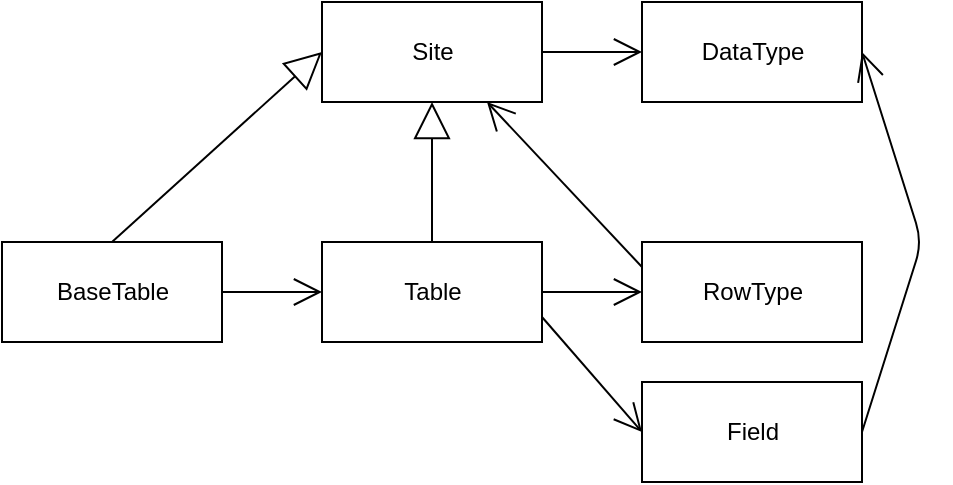 <mxfile>
    <diagram id="jzBEVRv4DWt0B-_P84AI" name="Block">
        <mxGraphModel dx="560" dy="468" grid="1" gridSize="10" guides="1" tooltips="1" connect="1" arrows="1" fold="1" page="1" pageScale="1" pageWidth="850" pageHeight="1100" math="0" shadow="0">
            <root>
                <mxCell id="0"/>
                <mxCell id="1" parent="0"/>
                <mxCell id="6" value="Table" style="html=1;" parent="1" vertex="1">
                    <mxGeometry x="250" y="150" width="110" height="50" as="geometry"/>
                </mxCell>
                <mxCell id="7" value="BaseTable" style="html=1;" parent="1" vertex="1">
                    <mxGeometry x="90" y="150" width="110" height="50" as="geometry"/>
                </mxCell>
                <mxCell id="8" value="" style="endArrow=block;endSize=16;endFill=0;html=1;entryX=0;entryY=0.5;entryDx=0;entryDy=0;exitX=0.5;exitY=0;exitDx=0;exitDy=0;" parent="1" source="7" target="13" edge="1">
                    <mxGeometry width="160" relative="1" as="geometry">
                        <mxPoint x="210" y="270" as="sourcePoint"/>
                        <mxPoint x="370" y="270" as="targetPoint"/>
                    </mxGeometry>
                </mxCell>
                <mxCell id="9" value="RowType" style="html=1;" parent="1" vertex="1">
                    <mxGeometry x="410" y="150" width="110" height="50" as="geometry"/>
                </mxCell>
                <mxCell id="10" value="" style="endArrow=open;endFill=1;endSize=12;html=1;entryX=0;entryY=0.5;entryDx=0;entryDy=0;exitX=1;exitY=0.5;exitDx=0;exitDy=0;" parent="1" source="6" target="9" edge="1">
                    <mxGeometry width="160" relative="1" as="geometry">
                        <mxPoint x="10" y="320" as="sourcePoint"/>
                        <mxPoint x="170" y="320" as="targetPoint"/>
                    </mxGeometry>
                </mxCell>
                <mxCell id="11" value="Field" style="html=1;" parent="1" vertex="1">
                    <mxGeometry x="410" y="220" width="110" height="50" as="geometry"/>
                </mxCell>
                <mxCell id="12" value="" style="endArrow=open;endFill=1;endSize=12;html=1;entryX=0;entryY=0.5;entryDx=0;entryDy=0;exitX=1;exitY=0.75;exitDx=0;exitDy=0;" parent="1" source="6" target="11" edge="1">
                    <mxGeometry width="160" relative="1" as="geometry">
                        <mxPoint x="530" y="210" as="sourcePoint"/>
                        <mxPoint x="420" y="185" as="targetPoint"/>
                    </mxGeometry>
                </mxCell>
                <mxCell id="13" value="Site" style="html=1;" parent="1" vertex="1">
                    <mxGeometry x="250" y="30" width="110" height="50" as="geometry"/>
                </mxCell>
                <mxCell id="14" value="" style="endArrow=block;endSize=16;endFill=0;html=1;entryX=0.5;entryY=1;entryDx=0;entryDy=0;exitX=0.5;exitY=0;exitDx=0;exitDy=0;" parent="1" source="6" target="13" edge="1">
                    <mxGeometry width="160" relative="1" as="geometry">
                        <mxPoint x="100" y="210" as="sourcePoint"/>
                        <mxPoint x="260" y="210" as="targetPoint"/>
                    </mxGeometry>
                </mxCell>
                <mxCell id="15" value="" style="endArrow=open;endFill=1;endSize=12;html=1;entryX=0.75;entryY=1;entryDx=0;entryDy=0;exitX=0;exitY=0.25;exitDx=0;exitDy=0;" parent="1" source="9" target="13" edge="1">
                    <mxGeometry width="160" relative="1" as="geometry">
                        <mxPoint x="370" y="185" as="sourcePoint"/>
                        <mxPoint x="420" y="185" as="targetPoint"/>
                    </mxGeometry>
                </mxCell>
                <mxCell id="LWo221dTGYN8n8E5gyOf-15" value="DataType" style="html=1;" parent="1" vertex="1">
                    <mxGeometry x="410" y="30" width="110" height="50" as="geometry"/>
                </mxCell>
                <mxCell id="LWo221dTGYN8n8E5gyOf-19" value="" style="endArrow=open;endFill=1;endSize=12;html=1;entryX=0;entryY=0.5;entryDx=0;entryDy=0;exitX=1;exitY=0.5;exitDx=0;exitDy=0;" parent="1" source="13" target="LWo221dTGYN8n8E5gyOf-15" edge="1">
                    <mxGeometry width="160" relative="1" as="geometry">
                        <mxPoint x="420" y="172.5" as="sourcePoint"/>
                        <mxPoint x="342.5" y="90" as="targetPoint"/>
                    </mxGeometry>
                </mxCell>
                <mxCell id="LWo221dTGYN8n8E5gyOf-20" value="" style="endArrow=open;endFill=1;endSize=12;html=1;entryX=1;entryY=0.5;entryDx=0;entryDy=0;exitX=1;exitY=0.5;exitDx=0;exitDy=0;" parent="1" source="11" target="LWo221dTGYN8n8E5gyOf-15" edge="1">
                    <mxGeometry width="160" relative="1" as="geometry">
                        <mxPoint x="370" y="65" as="sourcePoint"/>
                        <mxPoint x="420" y="65" as="targetPoint"/>
                        <Array as="points">
                            <mxPoint x="550" y="150"/>
                        </Array>
                    </mxGeometry>
                </mxCell>
                <mxCell id="lKu0ukoPVPj8RNmvoOTe-15" value="" style="endArrow=open;endFill=1;endSize=12;html=1;entryX=0;entryY=0.5;entryDx=0;entryDy=0;exitX=1;exitY=0.5;exitDx=0;exitDy=0;" parent="1" source="7" target="6" edge="1">
                    <mxGeometry width="160" relative="1" as="geometry">
                        <mxPoint x="420" y="172.5" as="sourcePoint"/>
                        <mxPoint x="342.5" y="90" as="targetPoint"/>
                    </mxGeometry>
                </mxCell>
            </root>
        </mxGraphModel>
    </diagram>
    <diagram id="0Y03tnmwjRKsyfHbfhrT" name="Class">
        <mxGraphModel dx="560" dy="468" grid="1" gridSize="10" guides="1" tooltips="1" connect="1" arrows="1" fold="1" page="1" pageScale="1" pageWidth="850" pageHeight="1100" math="0" shadow="0">
            <root>
                <mxCell id="lCS4FcYz-aoGhG3HwIAY-0"/>
                <mxCell id="lCS4FcYz-aoGhG3HwIAY-1" parent="lCS4FcYz-aoGhG3HwIAY-0"/>
                <mxCell id="Qm01f0pZvDMRlsNxDoSL-3" value="&lt;span style=&quot;font-weight: 700&quot;&gt;RowType =&amp;nbsp;&lt;/span&gt;std::map&amp;lt;std::string, DataType&amp;gt;" style="html=1;" parent="lCS4FcYz-aoGhG3HwIAY-1" vertex="1">
                    <mxGeometry x="70" y="160" width="250" height="30" as="geometry"/>
                </mxCell>
                <mxCell id="ejOyckR1Vss1DpSD9ATy-0" value="&lt;b&gt;Field =&amp;nbsp;&lt;/b&gt;std::pair&amp;lt;std::string, DataType&amp;gt;" style="html=1;" parent="lCS4FcYz-aoGhG3HwIAY-1" vertex="1">
                    <mxGeometry x="70" y="199" width="230" height="30" as="geometry"/>
                </mxCell>
                <mxCell id="oEdN6mtQf5lMDYdg9PmO-0" value="&lt;&lt;interface&gt;&gt;&#10;Table" style="swimlane;fontStyle=3;align=center;verticalAlign=top;childLayout=stackLayout;horizontal=1;startSize=40;horizontalStack=0;resizeParent=1;resizeParentMax=0;resizeLast=0;collapsible=1;marginBottom=0;" parent="lCS4FcYz-aoGhG3HwIAY-1" vertex="1">
                    <mxGeometry x="70" y="250" width="260" height="160" as="geometry">
                        <mxRectangle x="90" y="300" width="110" height="40" as="alternateBounds"/>
                    </mxGeometry>
                </mxCell>
                <mxCell id="FNnhUNr_KiXnueuTBLAe-34" value="" style="line;strokeWidth=1;fillColor=none;align=left;verticalAlign=middle;spacingTop=-1;spacingLeft=3;spacingRight=3;rotatable=0;labelPosition=right;points=[];portConstraint=eastwest;" parent="oEdN6mtQf5lMDYdg9PmO-0" vertex="1">
                    <mxGeometry y="40" width="260" height="20" as="geometry"/>
                </mxCell>
                <mxCell id="FNnhUNr_KiXnueuTBLAe-35" value="+ insert(RowType): void&#10;+ delete(filter(row: RowType): bool): std::size_t&#10;+ cardinality(): std::size_t&#10;+ degree(): std::size_t&#10;+ begin(): std::iterator&#10;+ end(): std::iterator" style="text;strokeColor=none;fillColor=none;align=left;verticalAlign=top;spacingLeft=4;spacingRight=4;overflow=hidden;rotatable=0;points=[[0,0.5],[1,0.5]];portConstraint=eastwest;fontStyle=2" parent="oEdN6mtQf5lMDYdg9PmO-0" vertex="1">
                    <mxGeometry y="60" width="260" height="100" as="geometry"/>
                </mxCell>
                <mxCell id="FNnhUNr_KiXnueuTBLAe-0" value="&lt;span style=&quot;font-weight: 700&quot;&gt;RowTypeDescriptor =&amp;nbsp;&lt;/span&gt;std::vector&amp;lt;FieldDescriptor&amp;gt;" style="html=1;" parent="lCS4FcYz-aoGhG3HwIAY-1" vertex="1">
                    <mxGeometry x="340" y="160" width="290" height="30" as="geometry"/>
                </mxCell>
                <mxCell id="FNnhUNr_KiXnueuTBLAe-2" value="&lt;span style=&quot;font-weight: 700&quot;&gt;DataType &lt;/span&gt;= std::optional&amp;lt;T&amp;gt;&lt;span style=&quot;color: rgba(0 , 0 , 0 , 0) ; font-family: monospace ; font-size: 0px&quot;&gt;%3CmxGraphModel%3E%3Croot%3E%3CmxCell%20id%3D%220%22%2F%3E%3CmxCell%20id%3D%221%22%20parent%3D%220%22%2F%3E%3CmxCell%20id%3D%222%22%20value%3D%22%26lt%3Bspan%20style%3D%26quot%3Bfont-weight%3A%20700%26quot%3B%26gt%3BRowType%20%3D%26amp%3Bnbsp%3B%26lt%3B%2Fspan%26gt%3Bstd%3A%3Amap%26amp%3Blt%3Bstd%3A%3Astring%2C%20Site%26amp%3Bgt%3B%22%20style%3D%22html%3D1%3B%22%20vertex%3D%221%22%20parent%3D%221%22%3E%3CmxGeometry%20x%3D%2290%22%20y%3D%22190%22%20width%3D%22230%22%20height%3D%2232%22%20as%3D%22geometry%22%2F%3E%3C%2FmxCell%3E%3C%2Froot%3E%3C%2FmxGraphModel%3E&lt;/span&gt;&lt;span style=&quot;color: rgba(0 , 0 , 0 , 0) ; font-family: monospace ; font-size: 0px&quot;&gt;%3CmxGraphModel%3E%3Croot%3E%3CmxCell%20id%3D%220%22%2F%3E%3CmxCell%20id%3D%221%22%20parent%3D%220%22%2F%3E%3CmxCell%20id%3D%222%22%20value%3D%22%26lt%3Bspan%20style%3D%26quot%3Bfont-weight%3A%20700%26quot%3B%26gt%3BRowType%20%3D%26amp%3Bnbsp%3B%26lt%3B%2Fspan%26gt%3Bstd%3A%3Amap%26amp%3Blt%3Bstd%3A%3Astring%2C%20Site%26amp%3Bgt%3B%22%20style%3D%22html%3D1%3B%22%20vertex%3D%221%22%20parent%3D%221%22%3E%3CmxGeometry%20x%3D%2290%22%20y%3D%22190%22%20width%3D%22230%22%20height%3D%2232%22%20as%3D%22geometry%22%2F%3E%3C%2FmxCell%3E%3C%2Froot%3E%3C%2FmxGraphModel%3E&lt;/span&gt;" style="html=1;" parent="lCS4FcYz-aoGhG3HwIAY-1" vertex="1">
                    <mxGeometry x="70" y="120" width="170" height="30" as="geometry"/>
                </mxCell>
                <mxCell id="FNnhUNr_KiXnueuTBLAe-16" value="&lt;span style=&quot;font-weight: 700&quot;&gt;DataTypeDescriptor =&amp;nbsp;&lt;/span&gt;std::variant&amp;lt;&lt;br&gt;IntegerDescriptor&amp;gt;" style="html=1;" parent="lCS4FcYz-aoGhG3HwIAY-1" vertex="1">
                    <mxGeometry x="340" y="120" width="230" height="30" as="geometry"/>
                </mxCell>
                <mxCell id="FNnhUNr_KiXnueuTBLAe-19" value="DataTypeDescriptorBase" style="swimlane;fontStyle=0;childLayout=stackLayout;horizontal=1;startSize=26;fillColor=none;horizontalStack=0;resizeParent=1;resizeParentMax=0;resizeLast=0;collapsible=1;marginBottom=0;" parent="lCS4FcYz-aoGhG3HwIAY-1" vertex="1">
                    <mxGeometry x="910" y="38" width="140" height="52" as="geometry"/>
                </mxCell>
                <mxCell id="FNnhUNr_KiXnueuTBLAe-20" value="+ &lt;static&gt; id: std::string" style="text;strokeColor=none;fillColor=none;align=left;verticalAlign=top;spacingLeft=4;spacingRight=4;overflow=hidden;rotatable=0;points=[[0,0.5],[1,0.5]];portConstraint=eastwest;" parent="FNnhUNr_KiXnueuTBLAe-19" vertex="1">
                    <mxGeometry y="26" width="140" height="26" as="geometry"/>
                </mxCell>
                <mxCell id="FNnhUNr_KiXnueuTBLAe-23" value="IntegerDescriptor" style="swimlane;fontStyle=0;childLayout=stackLayout;horizontal=1;startSize=26;fillColor=none;horizontalStack=0;resizeParent=1;resizeParentMax=0;resizeLast=0;collapsible=1;marginBottom=0;" parent="lCS4FcYz-aoGhG3HwIAY-1" vertex="1">
                    <mxGeometry x="660" y="98" width="210" height="52" as="geometry"/>
                </mxCell>
                <mxCell id="FNnhUNr_KiXnueuTBLAe-24" value="+ &lt;static&gt; id: std::string = &quot;INTEGER&quot;" style="text;strokeColor=none;fillColor=none;align=left;verticalAlign=top;spacingLeft=4;spacingRight=4;overflow=hidden;rotatable=0;points=[[0,0.5],[1,0.5]];portConstraint=eastwest;" parent="FNnhUNr_KiXnueuTBLAe-23" vertex="1">
                    <mxGeometry y="26" width="210" height="26" as="geometry"/>
                </mxCell>
                <mxCell id="FNnhUNr_KiXnueuTBLAe-25" value="" style="endArrow=classic;html=1;entryX=0;entryY=0.5;entryDx=0;entryDy=0;exitX=1;exitY=0.5;exitDx=0;exitDy=0;" parent="lCS4FcYz-aoGhG3HwIAY-1" source="FNnhUNr_KiXnueuTBLAe-16" target="FNnhUNr_KiXnueuTBLAe-24" edge="1">
                    <mxGeometry width="50" height="50" relative="1" as="geometry">
                        <mxPoint x="550" y="90" as="sourcePoint"/>
                        <mxPoint x="600" y="40" as="targetPoint"/>
                    </mxGeometry>
                </mxCell>
                <mxCell id="FNnhUNr_KiXnueuTBLAe-27" value="" style="endArrow=block;endSize=16;endFill=0;html=1;entryX=0;entryY=0.5;entryDx=0;entryDy=0;exitX=1;exitY=0.5;exitDx=0;exitDy=0;" parent="lCS4FcYz-aoGhG3HwIAY-1" source="FNnhUNr_KiXnueuTBLAe-23" target="FNnhUNr_KiXnueuTBLAe-19" edge="1">
                    <mxGeometry x="-0.292" y="5" width="160" relative="1" as="geometry">
                        <mxPoint x="840" y="190" as="sourcePoint"/>
                        <mxPoint x="1000" y="190" as="targetPoint"/>
                        <mxPoint as="offset"/>
                    </mxGeometry>
                </mxCell>
                <mxCell id="FNnhUNr_KiXnueuTBLAe-29" value="FieldDescriptor" style="swimlane;fontStyle=0;childLayout=stackLayout;horizontal=1;startSize=26;fillColor=none;horizontalStack=0;resizeParent=1;resizeParentMax=0;resizeLast=0;collapsible=1;marginBottom=0;" parent="lCS4FcYz-aoGhG3HwIAY-1" vertex="1">
                    <mxGeometry x="340" y="199" width="190" height="104" as="geometry"/>
                </mxCell>
                <mxCell id="FNnhUNr_KiXnueuTBLAe-30" value="+ name: std::string" style="text;strokeColor=none;fillColor=none;align=left;verticalAlign=top;spacingLeft=4;spacingRight=4;overflow=hidden;rotatable=0;points=[[0,0.5],[1,0.5]];portConstraint=eastwest;" parent="FNnhUNr_KiXnueuTBLAe-29" vertex="1">
                    <mxGeometry y="26" width="190" height="26" as="geometry"/>
                </mxCell>
                <mxCell id="FNnhUNr_KiXnueuTBLAe-31" value="+ dataType: DataTypeDescriptor" style="text;strokeColor=none;fillColor=none;align=left;verticalAlign=top;spacingLeft=4;spacingRight=4;overflow=hidden;rotatable=0;points=[[0,0.5],[1,0.5]];portConstraint=eastwest;" parent="FNnhUNr_KiXnueuTBLAe-29" vertex="1">
                    <mxGeometry y="52" width="190" height="26" as="geometry"/>
                </mxCell>
                <mxCell id="FNnhUNr_KiXnueuTBLAe-32" value="+ position: std::size_t" style="text;strokeColor=none;fillColor=none;align=left;verticalAlign=top;spacingLeft=4;spacingRight=4;overflow=hidden;rotatable=0;points=[[0,0.5],[1,0.5]];portConstraint=eastwest;" parent="FNnhUNr_KiXnueuTBLAe-29" vertex="1">
                    <mxGeometry y="78" width="190" height="26" as="geometry"/>
                </mxCell>
                <mxCell id="FNnhUNr_KiXnueuTBLAe-37" value="&lt;span style=&quot;font-weight: 700&quot;&gt;Site&amp;nbsp;&lt;/span&gt;= std::optional&amp;lt;T&amp;gt;&lt;span style=&quot;color: rgba(0 , 0 , 0 , 0) ; font-family: monospace ; font-size: 0px&quot;&gt;%3CmxGraphModel%3E%3Croot%3E%3CmxCell%20id%3D%220%22%2F%3E%3CmxCell%20id%3D%221%22%20parent%3D%220%22%2F%3E%3CmxCell%20id%3D%222%22%20value%3D%22%26lt%3Bspan%20style%3D%26quot%3Bfont-weight%3A%20700%26quot%3B%26gt%3BRowType%20%3D%26amp%3Bnbsp%3B%26lt%3B%2Fspan%26gt%3Bstd%3A%3Amap%26amp%3Blt%3Bstd%3A%3Astring%2C%20Site%26amp%3Bgt%3B%22%20style%3D%22html%3D1%3B%22%20vertex%3D%221%22%20parent%3D%221%22%3E%3CmxGeometry%20x%3D%2290%22%20y%3D%22190%22%20width%3D%22230%22%20height%3D%2232%22%20as%3D%22geometry%22%2F%3E%3C%2FmxCell%3E%3C%2Froot%3E%3C%2FmxGraphModel%3E&lt;/span&gt;&lt;span style=&quot;color: rgba(0 , 0 , 0 , 0) ; font-family: monospace ; font-size: 0px&quot;&gt;%3CmxGraphModel%3E%3Croot%3E%3CmxCell%20id%3D%220%22%2F%3E%3CmxCell%20id%3D%221%22%20parent%3D%220%22%2F%3E%3CmxCell%20id%3D%222%22%20value%3D%22%26lt%3Bspan%20style%3D%26quot%3Bfont-weight%3A%20700%26quot%3B%26gt%3BRowType%20%3D%26amp%3Bnbsp%3B%26lt%3B%2Fspan%26gt%3Bstd%3A%3Amap%26amp%3Blt%3Bstd%3A%3Astring%2C%20Site%26amp%3Bgt%3B%22%20style%3D%22html%3D1%3B%22%20vertex%3D%221%22%20parent%3D%221%22%3E%3CmxGeometry%20x%3D%2290%22%20y%3D%22190%22%20width%3D%22230%22%20height%3D%2232%22%20as%3D%22geometry%22%2F%3E%3C%2FmxCell%3E%3C%2Froot%3E%3C%2FmxGraphModel%3E&lt;/span&gt;" style="html=1;" parent="lCS4FcYz-aoGhG3HwIAY-1" vertex="1">
                    <mxGeometry x="70" y="420" width="140" height="30" as="geometry"/>
                </mxCell>
                <mxCell id="FNnhUNr_KiXnueuTBLAe-38" value="&lt;span style=&quot;font-weight: 700&quot;&gt;BaseTable&amp;nbsp;&lt;/span&gt;= Site&amp;lt;Table&amp;gt;&lt;span style=&quot;color: rgba(0 , 0 , 0 , 0) ; font-family: monospace ; font-size: 0px&quot;&gt;%3CmxGraphModel%3E%3Croot%3E%3CmxCell%20id%3D%220%22%2F%3E%3CmxCell%20id%3D%221%22%20parent%3D%220%22%2F%3E%3CmxCell%20id%3D%222%22%20value%3D%22%26lt%3Bspan%20style%3D%26quot%3Bfont-weight%3A%20700%26quot%3B%26gt%3BRowType%20%3D%26amp%3Bnbsp%3B%26lt%3B%2Fspan%26gt%3Bstd%3A%3Amap%26amp%3Blt%3Bstd%3A%3Astring%2C%20Site%26amp%3Bgt%3B%22%20style%3D%22html%3D1%3B%22%20vertex%3D%221%22%20parent%3D%221%22%3E%3CmxGeometry%20x%3D%2290%22%20y%3D%22190%22%20width%3D%22230%22%20height%3D%2232%22%20as%3D%22geometry%22%2F%3E%3C%2FmxCell%3E%3C%2Froot%3E%3C%2FmxGraphModel%3E&lt;/span&gt;&lt;span style=&quot;color: rgba(0 , 0 , 0 , 0) ; font-family: monospace ; font-size: 0px&quot;&gt;%3CmxGraphModel%3E%3Croot%3E%3CmxCell%20id%3D%220%22%2F%3E%3CmxCell%20id%3D%221%22%20parent%3D%220%22%2F%3E%3CmxCell%20id%3D%222%22%20value%3D%22%26lt%3Bspan%20style%3D%26quot%3Bfont-weight%3A%20700%26quot%3B%26gt%3BRowType%20%3D%26amp%3Bnbsp%3B%26lt%3B%2Fspan%26gt%3Bstd%3A%3Amap%26amp%3Blt%3Bstd%3A%3Astring%2C%20Site%26amp%3Bgt%3B%22%20style%3D%22html%3D1%3B%22%20vertex%3D%221%22%20parent%3D%221%22%3E%3CmxGeometry%20x%3D%2290%22%20y%3D%22190%22%20width%3D%22230%22%20height%3D%2232%22%20as%3D%22geometry%22%2F%3E%3C%2FmxCell%3E%3C%2Froot%3E%3C%2FmxGraphModel%3E&lt;/span&gt;" style="html=1;" parent="lCS4FcYz-aoGhG3HwIAY-1" vertex="1">
                    <mxGeometry x="70" y="460" width="150" height="30" as="geometry"/>
                </mxCell>
            </root>
        </mxGraphModel>
    </diagram>
</mxfile>
